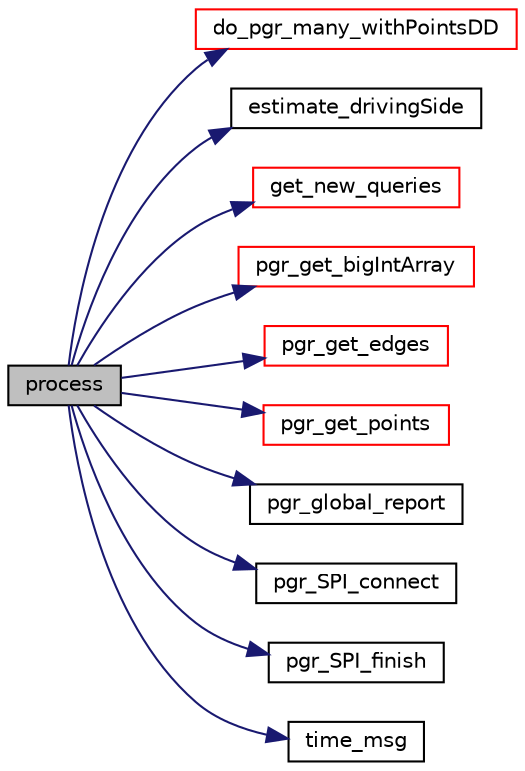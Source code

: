 digraph "process"
{
  edge [fontname="Helvetica",fontsize="10",labelfontname="Helvetica",labelfontsize="10"];
  node [fontname="Helvetica",fontsize="10",shape=record];
  rankdir="LR";
  Node58 [label="process",height=0.2,width=0.4,color="black", fillcolor="grey75", style="filled", fontcolor="black"];
  Node58 -> Node59 [color="midnightblue",fontsize="10",style="solid",fontname="Helvetica"];
  Node59 [label="do_pgr_many_withPointsDD",height=0.2,width=0.4,color="red", fillcolor="white", style="filled",URL="$withPoints__dd__driver_8cpp.html#ada77cd2ecc427204ad1f5697ca25f6df"];
  Node58 -> Node86 [color="midnightblue",fontsize="10",style="solid",fontname="Helvetica"];
  Node86 [label="estimate_drivingSide",height=0.2,width=0.4,color="black", fillcolor="white", style="filled",URL="$get__new__queries_8cpp.html#af9fe4d67976c09145e7cf3ac5ef86c4d"];
  Node58 -> Node87 [color="midnightblue",fontsize="10",style="solid",fontname="Helvetica"];
  Node87 [label="get_new_queries",height=0.2,width=0.4,color="red", fillcolor="white", style="filled",URL="$get__new__queries_8cpp.html#abb3ebd1def182bad8e1785197af280d4"];
  Node58 -> Node88 [color="midnightblue",fontsize="10",style="solid",fontname="Helvetica"];
  Node88 [label="pgr_get_bigIntArray",height=0.2,width=0.4,color="red", fillcolor="white", style="filled",URL="$arrays__input_8c.html#a8b3b624e84ed449440408d11251384c1",tooltip="enforces the input array to be NOT empty "];
  Node58 -> Node91 [color="midnightblue",fontsize="10",style="solid",fontname="Helvetica"];
  Node91 [label="pgr_get_edges",height=0.2,width=0.4,color="red", fillcolor="white", style="filled",URL="$edges__input_8c.html#af663e291b6bdfe777789be38b6bfcf76",tooltip="basic edge_sql "];
  Node58 -> Node106 [color="midnightblue",fontsize="10",style="solid",fontname="Helvetica"];
  Node106 [label="pgr_get_points",height=0.2,width=0.4,color="red", fillcolor="white", style="filled",URL="$points__input_8c.html#ac232d3ed3b477a88ecbb17992c083aa8",tooltip="pgr_get_points "];
  Node58 -> Node109 [color="midnightblue",fontsize="10",style="solid",fontname="Helvetica"];
  Node109 [label="pgr_global_report",height=0.2,width=0.4,color="black", fillcolor="white", style="filled",URL="$e__report_8c.html#aa7833fe4baf65aa901e1129575e7deb2",tooltip="notice & error "];
  Node58 -> Node110 [color="midnightblue",fontsize="10",style="solid",fontname="Helvetica"];
  Node110 [label="pgr_SPI_connect",height=0.2,width=0.4,color="black", fillcolor="white", style="filled",URL="$postgres__connection_8c.html#aef5deb780b1cf78c56b1794ab826ac64"];
  Node58 -> Node111 [color="midnightblue",fontsize="10",style="solid",fontname="Helvetica"];
  Node111 [label="pgr_SPI_finish",height=0.2,width=0.4,color="black", fillcolor="white", style="filled",URL="$postgres__connection_8c.html#ae36e7862564b5e72c25c9e26ae8e355f"];
  Node58 -> Node90 [color="midnightblue",fontsize="10",style="solid",fontname="Helvetica"];
  Node90 [label="time_msg",height=0.2,width=0.4,color="black", fillcolor="white", style="filled",URL="$time__msg_8c.html#a989d9723eb6d9be4cbf1214136286dbe"];
}
